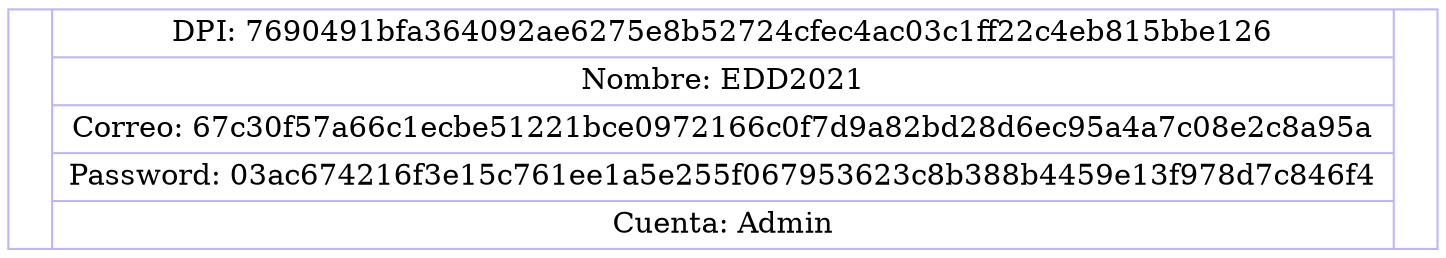 digraph G{
node[shape=record]
edge[color="greenyellow"]
node0xc00006ac00[color=".7 .3 1.0",label="<f0>|{<f1>DPI: 7690491bfa364092ae6275e8b52724cfec4ac03c1ff22c4eb815bbe126|Nombre: EDD2021|Correo: 67c30f57a66c1ecbe51221bce0972166c0f7d9a82bd28d6ec95a4a7c08e2c8a95a|Password: 03ac674216f3e15c761ee1a5e255f067953623c8b388b4459e13f978d7c846f4|Cuenta: Admin}|<f2>"]
}